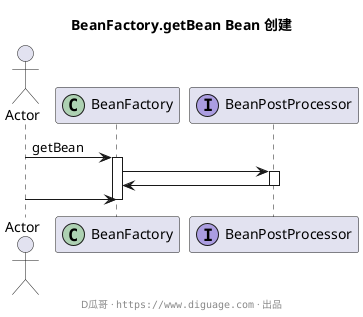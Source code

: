 @startuml
title **BeanFactory.getBean Bean 创建**

actor Actor
participant BeanFactory << (C,#ADD1B2) >>
participant BeanPostProcessor << (I,#AB9DE1) >>

Actor -> BeanFactory: getBean
activate BeanFactory

  BeanFactory -> BeanPostProcessor
  activate BeanPostProcessor

  BeanFactory <- BeanPostProcessor
  deactivate BeanPostProcessor

Actor -> BeanFactory
deactivate BeanFactory

footer D瓜哥 · ""https://www.diguage.com"" · 出品
@enduml
